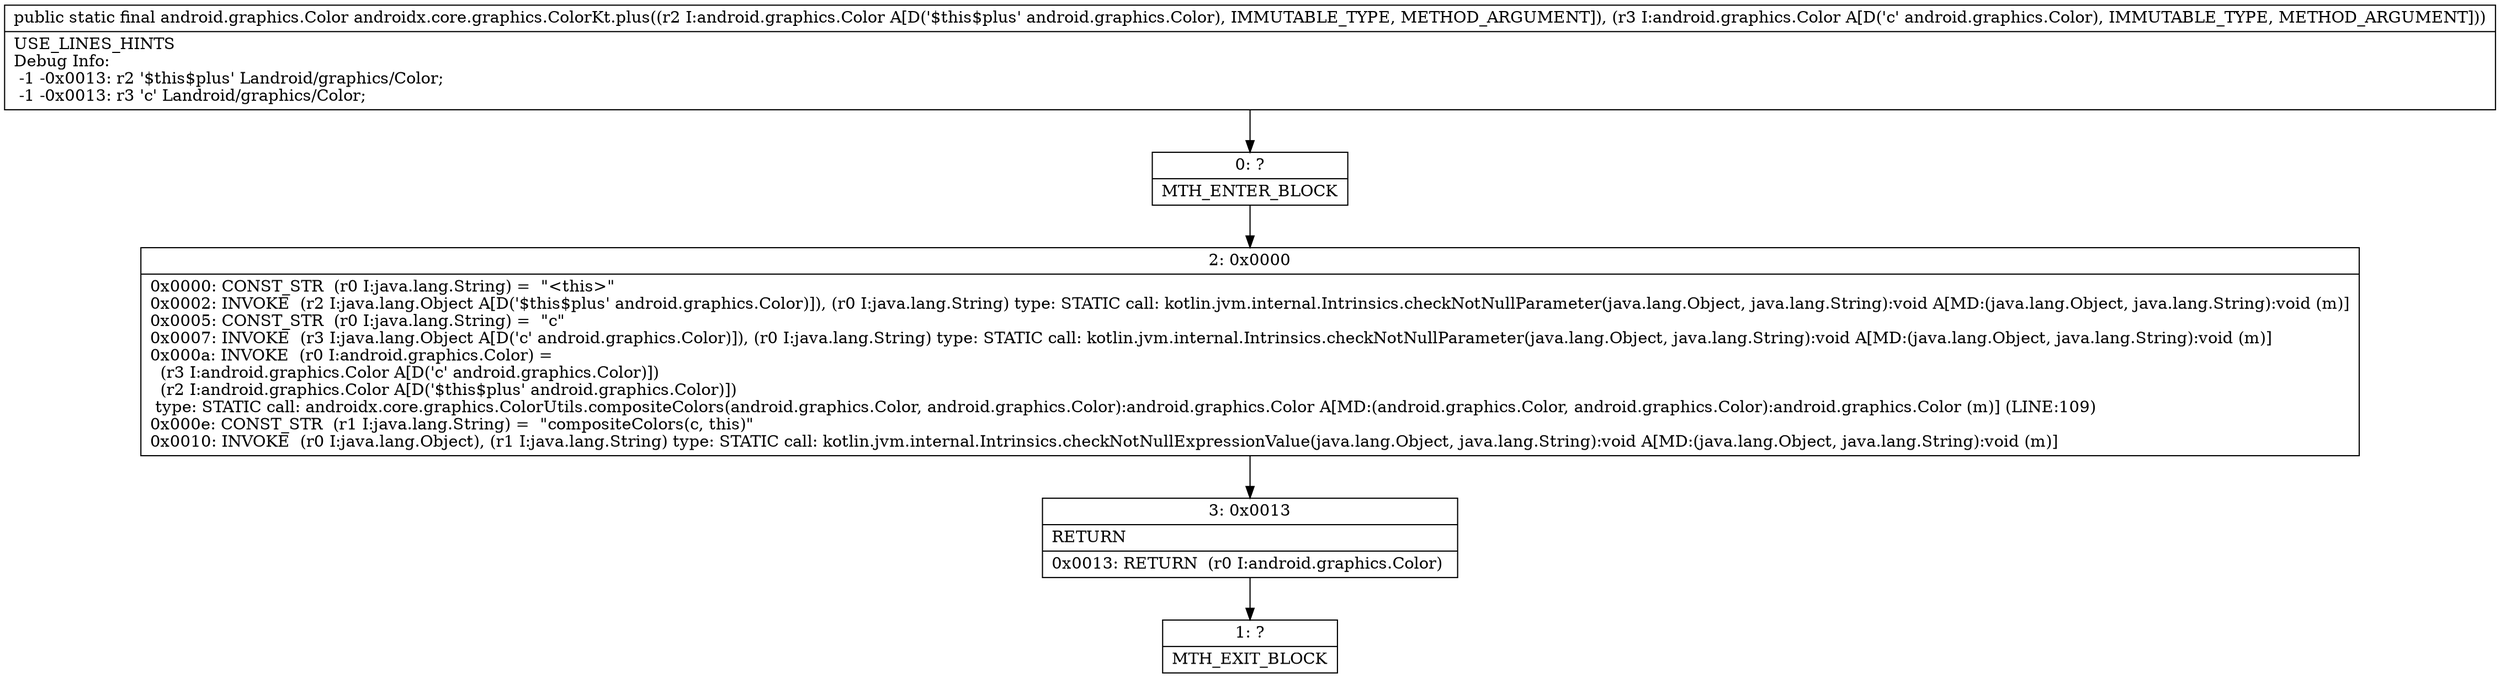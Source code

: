 digraph "CFG forandroidx.core.graphics.ColorKt.plus(Landroid\/graphics\/Color;Landroid\/graphics\/Color;)Landroid\/graphics\/Color;" {
Node_0 [shape=record,label="{0\:\ ?|MTH_ENTER_BLOCK\l}"];
Node_2 [shape=record,label="{2\:\ 0x0000|0x0000: CONST_STR  (r0 I:java.lang.String) =  \"\<this\>\" \l0x0002: INVOKE  (r2 I:java.lang.Object A[D('$this$plus' android.graphics.Color)]), (r0 I:java.lang.String) type: STATIC call: kotlin.jvm.internal.Intrinsics.checkNotNullParameter(java.lang.Object, java.lang.String):void A[MD:(java.lang.Object, java.lang.String):void (m)]\l0x0005: CONST_STR  (r0 I:java.lang.String) =  \"c\" \l0x0007: INVOKE  (r3 I:java.lang.Object A[D('c' android.graphics.Color)]), (r0 I:java.lang.String) type: STATIC call: kotlin.jvm.internal.Intrinsics.checkNotNullParameter(java.lang.Object, java.lang.String):void A[MD:(java.lang.Object, java.lang.String):void (m)]\l0x000a: INVOKE  (r0 I:android.graphics.Color) = \l  (r3 I:android.graphics.Color A[D('c' android.graphics.Color)])\l  (r2 I:android.graphics.Color A[D('$this$plus' android.graphics.Color)])\l type: STATIC call: androidx.core.graphics.ColorUtils.compositeColors(android.graphics.Color, android.graphics.Color):android.graphics.Color A[MD:(android.graphics.Color, android.graphics.Color):android.graphics.Color (m)] (LINE:109)\l0x000e: CONST_STR  (r1 I:java.lang.String) =  \"compositeColors(c, this)\" \l0x0010: INVOKE  (r0 I:java.lang.Object), (r1 I:java.lang.String) type: STATIC call: kotlin.jvm.internal.Intrinsics.checkNotNullExpressionValue(java.lang.Object, java.lang.String):void A[MD:(java.lang.Object, java.lang.String):void (m)]\l}"];
Node_3 [shape=record,label="{3\:\ 0x0013|RETURN\l|0x0013: RETURN  (r0 I:android.graphics.Color) \l}"];
Node_1 [shape=record,label="{1\:\ ?|MTH_EXIT_BLOCK\l}"];
MethodNode[shape=record,label="{public static final android.graphics.Color androidx.core.graphics.ColorKt.plus((r2 I:android.graphics.Color A[D('$this$plus' android.graphics.Color), IMMUTABLE_TYPE, METHOD_ARGUMENT]), (r3 I:android.graphics.Color A[D('c' android.graphics.Color), IMMUTABLE_TYPE, METHOD_ARGUMENT]))  | USE_LINES_HINTS\lDebug Info:\l  \-1 \-0x0013: r2 '$this$plus' Landroid\/graphics\/Color;\l  \-1 \-0x0013: r3 'c' Landroid\/graphics\/Color;\l}"];
MethodNode -> Node_0;Node_0 -> Node_2;
Node_2 -> Node_3;
Node_3 -> Node_1;
}

